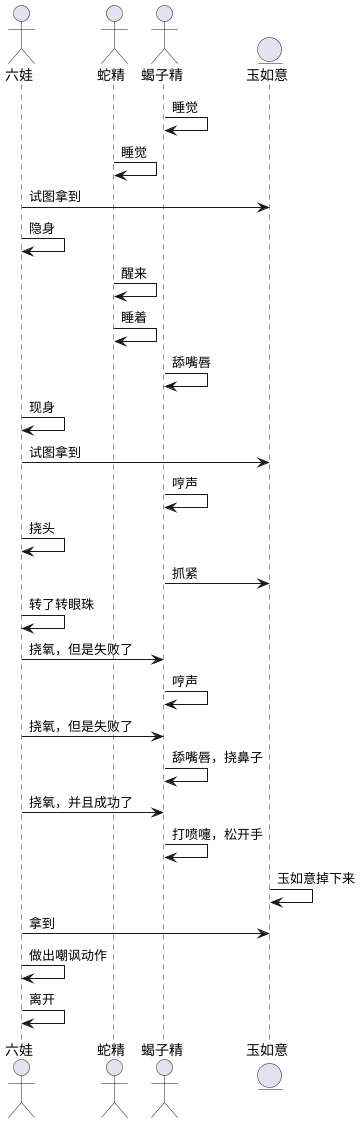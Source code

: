@startuml

actor 六娃 as sixboy
actor 蛇精 as snake
actor 蝎子精 as scorpion
entity 玉如意 as yuruyi

scorpion -> scorpion : 睡觉
snake -> snake : 睡觉
sixboy -> yuruyi : 试图拿到
sixboy -> sixboy : 隐身
snake -> snake : 醒来
snake -> snake : 睡着
scorpion -> scorpion : 舔嘴唇
sixboy -> sixboy : 现身
sixboy -> yuruyi : 试图拿到
scorpion -> scorpion : 哼声
sixboy -> sixboy : 挠头
scorpion -> yuruyi : 抓紧
sixboy -> sixboy : 转了转眼珠
sixboy -> scorpion : 挠氧，但是失败了
scorpion -> scorpion : 哼声
sixboy -> scorpion : 挠氧，但是失败了
scorpion -> scorpion : 舔嘴唇，挠鼻子
sixboy -> scorpion : 挠氧，并且成功了
scorpion -> scorpion : 打喷嚏，松开手
yuruyi -> yuruyi : 玉如意掉下来
sixboy -> yuruyi : 拿到
sixboy -> sixboy : 做出嘲讽动作
sixboy -> sixboy : 离开

@enduml